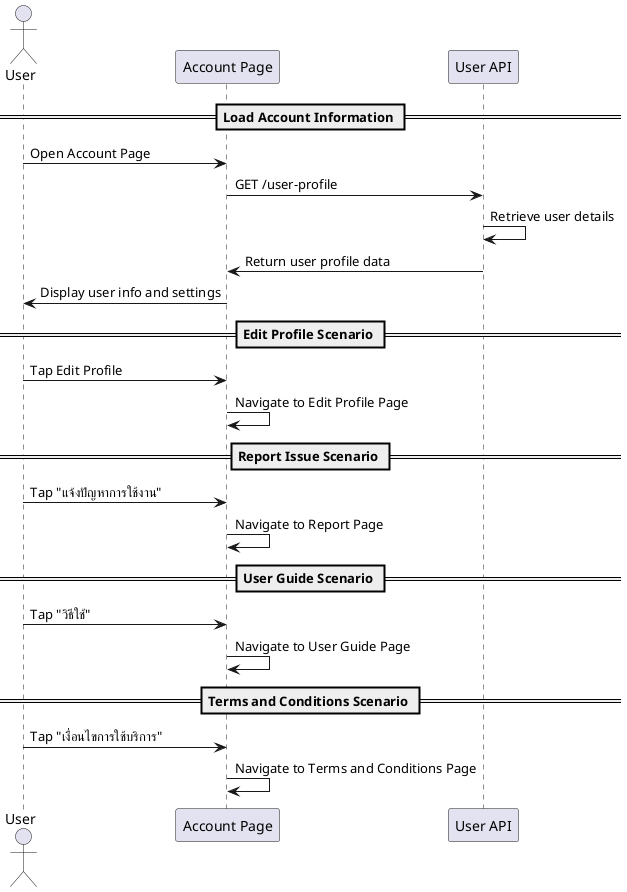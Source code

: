 @startuml account_page

actor User
participant "Account Page" as UI
participant "User API" as API

== Load Account Information ==
User -> UI: Open Account Page
UI -> API: GET /user-profile
API -> API: Retrieve user details
API -> UI: Return user profile data
UI -> User: Display user info and settings

== Edit Profile Scenario ==
User -> UI: Tap Edit Profile
UI -> UI: Navigate to Edit Profile Page

== Report Issue Scenario ==
User -> UI: Tap "แจ้งปัญหาการใช้งาน"
UI -> UI: Navigate to Report Page

== User Guide Scenario ==
User -> UI: Tap "วิธีใช้"
UI -> UI: Navigate to User Guide Page

== Terms and Conditions Scenario ==
User -> UI: Tap "เงื่อนไขการใช้บริการ"
UI -> UI: Navigate to Terms and Conditions Page

@enduml